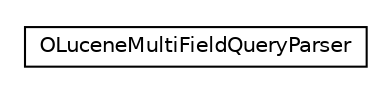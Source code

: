 #!/usr/local/bin/dot
#
# Class diagram 
# Generated by UMLGraph version R5_6-24-gf6e263 (http://www.umlgraph.org/)
#

digraph G {
	edge [fontname="Helvetica",fontsize=10,labelfontname="Helvetica",labelfontsize=10];
	node [fontname="Helvetica",fontsize=10,shape=plaintext];
	nodesep=0.25;
	ranksep=0.5;
	// com.orientechnologies.lucene.parser.OLuceneMultiFieldQueryParser
	c412392 [label=<<table title="com.orientechnologies.lucene.parser.OLuceneMultiFieldQueryParser" border="0" cellborder="1" cellspacing="0" cellpadding="2" port="p" href="./OLuceneMultiFieldQueryParser.html">
		<tr><td><table border="0" cellspacing="0" cellpadding="1">
<tr><td align="center" balign="center"> OLuceneMultiFieldQueryParser </td></tr>
		</table></td></tr>
		</table>>, URL="./OLuceneMultiFieldQueryParser.html", fontname="Helvetica", fontcolor="black", fontsize=10.0];
}


